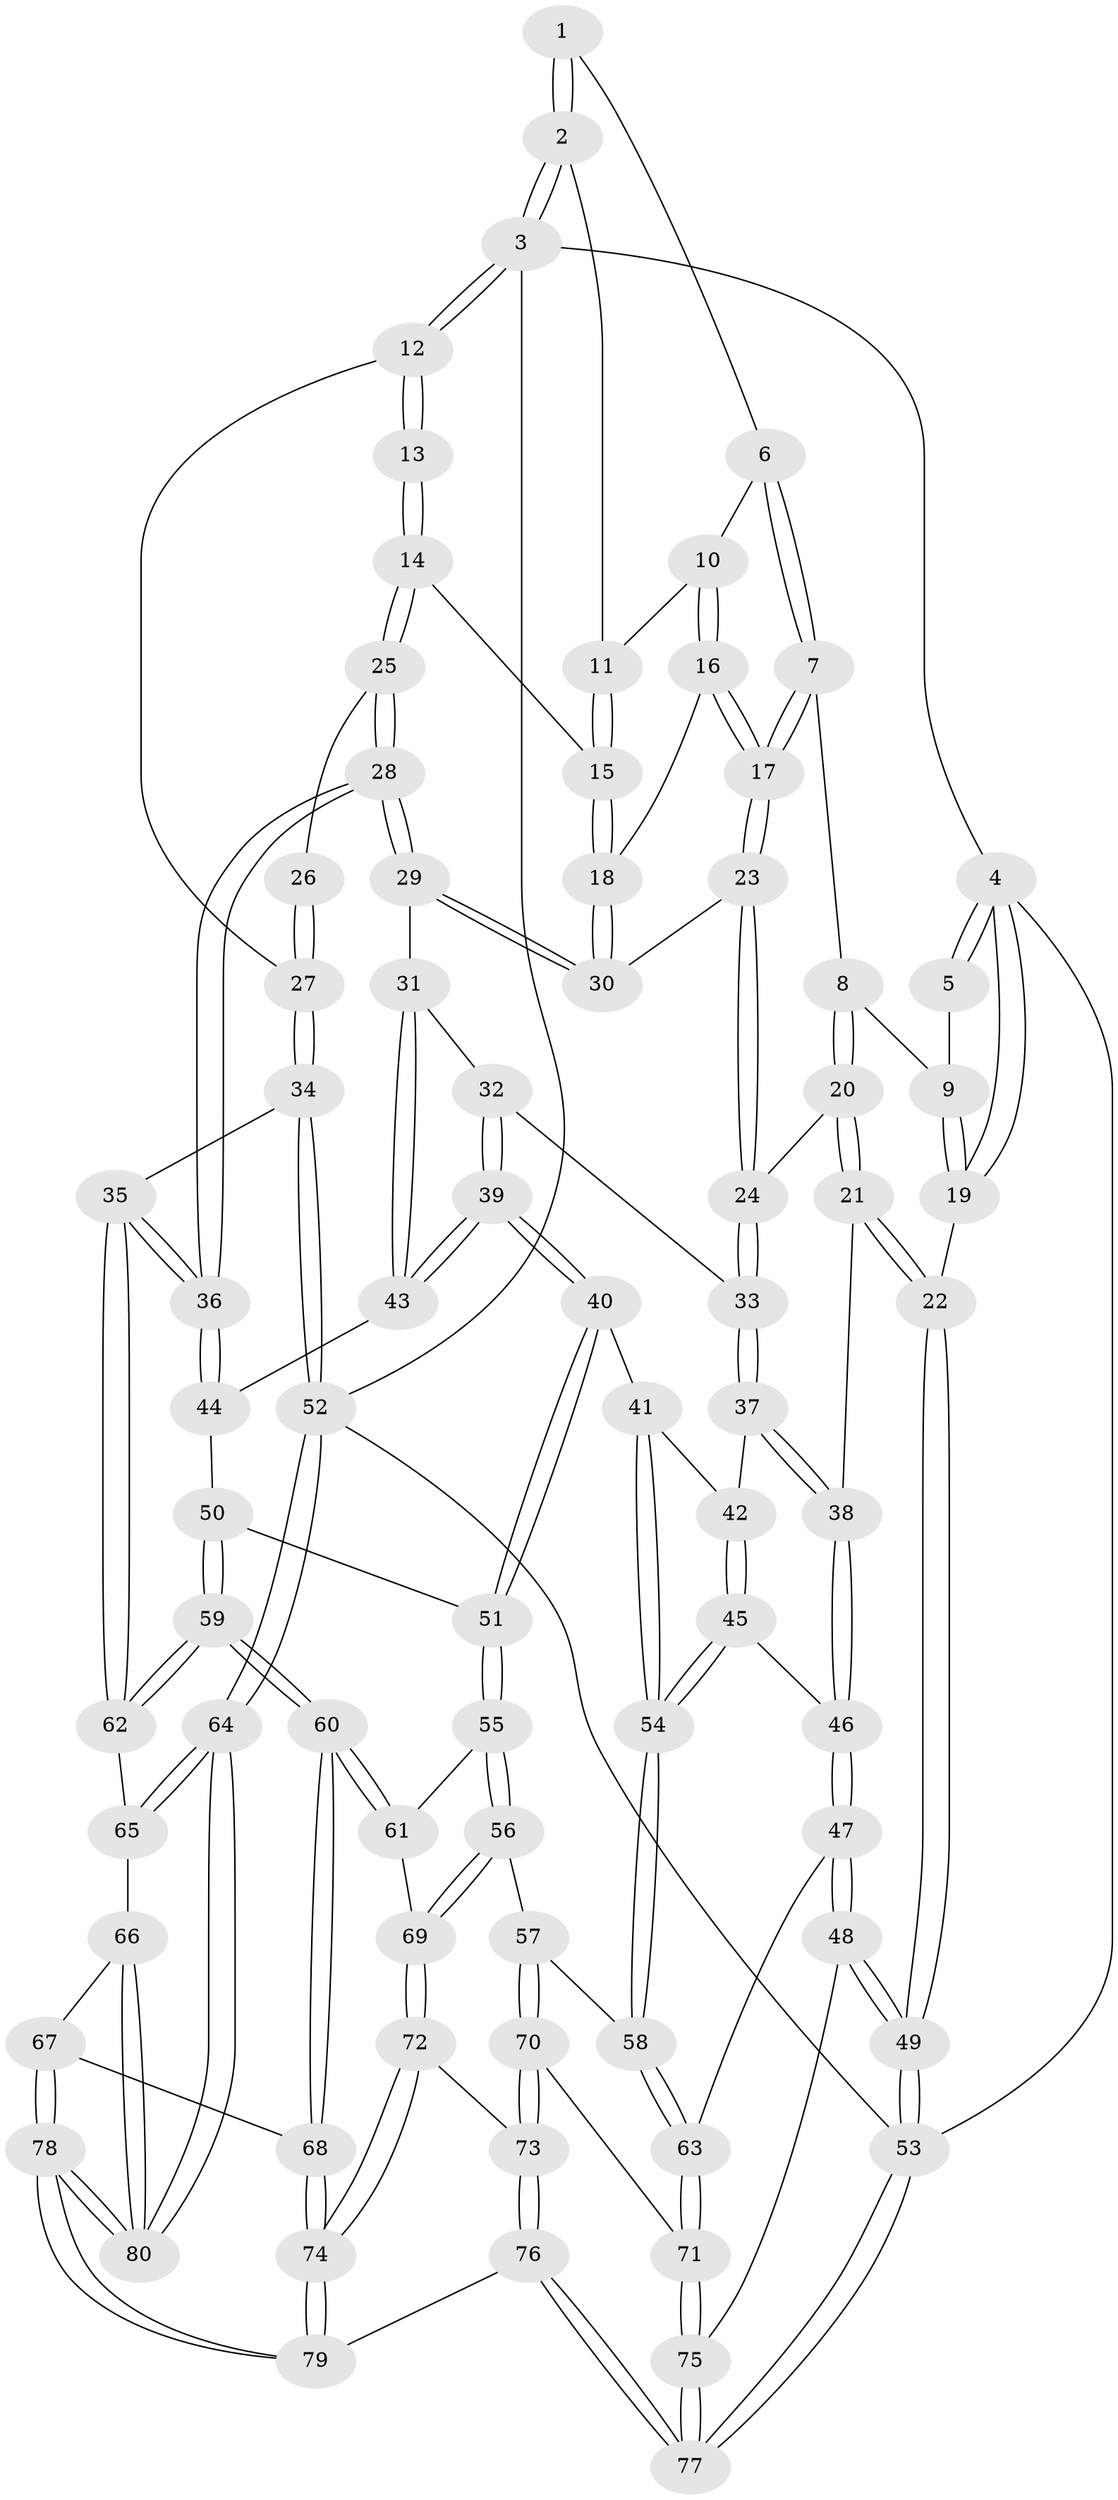 // coarse degree distribution, {4: 0.18, 6: 0.02, 1: 0.02, 3: 0.66, 5: 0.04, 2: 0.08}
// Generated by graph-tools (version 1.1) at 2025/54/03/04/25 22:54:21]
// undirected, 80 vertices, 197 edges
graph export_dot {
  node [color=gray90,style=filled];
  1 [pos="+0.37336974112912347+0"];
  2 [pos="+0.7814879117954218+0"];
  3 [pos="+1+0"];
  4 [pos="+0+0"];
  5 [pos="+0.22969976652745333+0"];
  6 [pos="+0.4405142808879691+0.07966707673996175"];
  7 [pos="+0.2448195851763007+0.11847024757462253"];
  8 [pos="+0.2238656419327709+0.1104014298541529"];
  9 [pos="+0.2084928512094323+0.0853997605403698"];
  10 [pos="+0.49111856106992985+0.10152661824606461"];
  11 [pos="+0.69267961578538+0"];
  12 [pos="+1+0"];
  13 [pos="+0.952741269737272+0.10712918219750593"];
  14 [pos="+0.7249752059969377+0.21731205034169138"];
  15 [pos="+0.6920770797812733+0.18238248261068513"];
  16 [pos="+0.48828475586902875+0.1707308430464746"];
  17 [pos="+0.3871913249190211+0.2529823488749409"];
  18 [pos="+0.5846968829510398+0.2489326837059723"];
  19 [pos="+0+0.1694255010481374"];
  20 [pos="+0.15755700694602895+0.3248270827826853"];
  21 [pos="+0.10517507270791876+0.392692255444162"];
  22 [pos="+0+0.36431820147646765"];
  23 [pos="+0.3910109492019064+0.28251028260336364"];
  24 [pos="+0.3811706327795783+0.3294311351172399"];
  25 [pos="+0.7772593250778295+0.29055182192850415"];
  26 [pos="+0.8418043912930395+0.24297091792857572"];
  27 [pos="+1+0.33734120079234464"];
  28 [pos="+0.7906095732352953+0.39859968687276304"];
  29 [pos="+0.5840836084077413+0.4022382334929909"];
  30 [pos="+0.5719155458956735+0.291996447354791"];
  31 [pos="+0.5754115627293446+0.4108692643963475"];
  32 [pos="+0.4700628842233777+0.4174150633562249"];
  33 [pos="+0.39163550505034206+0.3697941037576145"];
  34 [pos="+1+0.5283719391914026"];
  35 [pos="+0.9293438750757649+0.5366906321973758"];
  36 [pos="+0.9039888276113351+0.5150020406537643"];
  37 [pos="+0.30008772777924236+0.4680385706717986"];
  38 [pos="+0.13898998269112434+0.4365945682389234"];
  39 [pos="+0.42582761046396694+0.562604321441183"];
  40 [pos="+0.4176564530852432+0.5769215250393525"];
  41 [pos="+0.3959970944908845+0.5716944918017948"];
  42 [pos="+0.3050169749541087+0.47803984663512183"];
  43 [pos="+0.581277524843348+0.4972125745193269"];
  44 [pos="+0.5893640112130745+0.5220838599622759"];
  45 [pos="+0.2458360698234656+0.640598706905798"];
  46 [pos="+0.14734829898774496+0.5695801420427282"];
  47 [pos="+0+0.7443628806308813"];
  48 [pos="+0+0.7796237682074117"];
  49 [pos="+0+0.7800225840457247"];
  50 [pos="+0.5922306035897668+0.6178602005387523"];
  51 [pos="+0.4230324891270862+0.5851036980856748"];
  52 [pos="+1+1"];
  53 [pos="+0+1"];
  54 [pos="+0.25404846517327306+0.6514975316339295"];
  55 [pos="+0.4227921312990474+0.6524079288873491"];
  56 [pos="+0.3294382064398301+0.7550804025047951"];
  57 [pos="+0.30292828996867194+0.7448115750362245"];
  58 [pos="+0.26027548218380536+0.7129532346578517"];
  59 [pos="+0.6434302279800288+0.695057962435621"];
  60 [pos="+0.6011561814288756+0.7587935905634758"];
  61 [pos="+0.5191906227251144+0.7464369802699893"];
  62 [pos="+0.8212918531198433+0.647460835648367"];
  63 [pos="+0.12447027897358573+0.7802240479539574"];
  64 [pos="+1+1"];
  65 [pos="+0.8234637563142749+0.6745864610865087"];
  66 [pos="+0.8251240095370491+0.9639094603931356"];
  67 [pos="+0.628418639007964+0.8749101764448546"];
  68 [pos="+0.6047167749586508+0.859648634244904"];
  69 [pos="+0.37057430035339267+0.8063407083603392"];
  70 [pos="+0.2127843089007252+0.9022830814453756"];
  71 [pos="+0.19157635915234078+0.8927741489426827"];
  72 [pos="+0.3713709544531525+0.8149861377613629"];
  73 [pos="+0.2748119032791025+0.9590486151846181"];
  74 [pos="+0.5026554599636792+0.9497809389870402"];
  75 [pos="+0.11439630636560777+0.9439250147029276"];
  76 [pos="+0.3474966947534991+1"];
  77 [pos="+0.09606469435513643+1"];
  78 [pos="+0.6653630235961783+1"];
  79 [pos="+0.40621845753115976+1"];
  80 [pos="+1+1"];
  1 -- 2;
  1 -- 2;
  1 -- 6;
  2 -- 3;
  2 -- 3;
  2 -- 11;
  3 -- 4;
  3 -- 12;
  3 -- 12;
  3 -- 52;
  4 -- 5;
  4 -- 5;
  4 -- 19;
  4 -- 19;
  4 -- 53;
  5 -- 9;
  6 -- 7;
  6 -- 7;
  6 -- 10;
  7 -- 8;
  7 -- 17;
  7 -- 17;
  8 -- 9;
  8 -- 20;
  8 -- 20;
  9 -- 19;
  9 -- 19;
  10 -- 11;
  10 -- 16;
  10 -- 16;
  11 -- 15;
  11 -- 15;
  12 -- 13;
  12 -- 13;
  12 -- 27;
  13 -- 14;
  13 -- 14;
  14 -- 15;
  14 -- 25;
  14 -- 25;
  15 -- 18;
  15 -- 18;
  16 -- 17;
  16 -- 17;
  16 -- 18;
  17 -- 23;
  17 -- 23;
  18 -- 30;
  18 -- 30;
  19 -- 22;
  20 -- 21;
  20 -- 21;
  20 -- 24;
  21 -- 22;
  21 -- 22;
  21 -- 38;
  22 -- 49;
  22 -- 49;
  23 -- 24;
  23 -- 24;
  23 -- 30;
  24 -- 33;
  24 -- 33;
  25 -- 26;
  25 -- 28;
  25 -- 28;
  26 -- 27;
  26 -- 27;
  27 -- 34;
  27 -- 34;
  28 -- 29;
  28 -- 29;
  28 -- 36;
  28 -- 36;
  29 -- 30;
  29 -- 30;
  29 -- 31;
  31 -- 32;
  31 -- 43;
  31 -- 43;
  32 -- 33;
  32 -- 39;
  32 -- 39;
  33 -- 37;
  33 -- 37;
  34 -- 35;
  34 -- 52;
  34 -- 52;
  35 -- 36;
  35 -- 36;
  35 -- 62;
  35 -- 62;
  36 -- 44;
  36 -- 44;
  37 -- 38;
  37 -- 38;
  37 -- 42;
  38 -- 46;
  38 -- 46;
  39 -- 40;
  39 -- 40;
  39 -- 43;
  39 -- 43;
  40 -- 41;
  40 -- 51;
  40 -- 51;
  41 -- 42;
  41 -- 54;
  41 -- 54;
  42 -- 45;
  42 -- 45;
  43 -- 44;
  44 -- 50;
  45 -- 46;
  45 -- 54;
  45 -- 54;
  46 -- 47;
  46 -- 47;
  47 -- 48;
  47 -- 48;
  47 -- 63;
  48 -- 49;
  48 -- 49;
  48 -- 75;
  49 -- 53;
  49 -- 53;
  50 -- 51;
  50 -- 59;
  50 -- 59;
  51 -- 55;
  51 -- 55;
  52 -- 64;
  52 -- 64;
  52 -- 53;
  53 -- 77;
  53 -- 77;
  54 -- 58;
  54 -- 58;
  55 -- 56;
  55 -- 56;
  55 -- 61;
  56 -- 57;
  56 -- 69;
  56 -- 69;
  57 -- 58;
  57 -- 70;
  57 -- 70;
  58 -- 63;
  58 -- 63;
  59 -- 60;
  59 -- 60;
  59 -- 62;
  59 -- 62;
  60 -- 61;
  60 -- 61;
  60 -- 68;
  60 -- 68;
  61 -- 69;
  62 -- 65;
  63 -- 71;
  63 -- 71;
  64 -- 65;
  64 -- 65;
  64 -- 80;
  64 -- 80;
  65 -- 66;
  66 -- 67;
  66 -- 80;
  66 -- 80;
  67 -- 68;
  67 -- 78;
  67 -- 78;
  68 -- 74;
  68 -- 74;
  69 -- 72;
  69 -- 72;
  70 -- 71;
  70 -- 73;
  70 -- 73;
  71 -- 75;
  71 -- 75;
  72 -- 73;
  72 -- 74;
  72 -- 74;
  73 -- 76;
  73 -- 76;
  74 -- 79;
  74 -- 79;
  75 -- 77;
  75 -- 77;
  76 -- 77;
  76 -- 77;
  76 -- 79;
  78 -- 79;
  78 -- 79;
  78 -- 80;
  78 -- 80;
}
